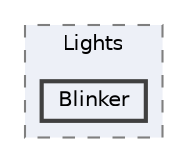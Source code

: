 digraph "Project/avProj/Debug/Asw/Lights/Blinker"
{
 // LATEX_PDF_SIZE
  bgcolor="transparent";
  edge [fontname=Helvetica,fontsize=10,labelfontname=Helvetica,labelfontsize=10];
  node [fontname=Helvetica,fontsize=10,shape=box,height=0.2,width=0.4];
  compound=true
  subgraph clusterdir_832340e14944b6a274afb2cbbc4cf5fd {
    graph [ bgcolor="#edf0f7", pencolor="grey50", label="Lights", fontname=Helvetica,fontsize=10 style="filled,dashed", URL="dir_832340e14944b6a274afb2cbbc4cf5fd.html",tooltip=""]
  dir_4dacda077da4a6879d5a30bd3418be0e [label="Blinker", fillcolor="#edf0f7", color="grey25", style="filled,bold", URL="dir_4dacda077da4a6879d5a30bd3418be0e.html",tooltip=""];
  }
}
